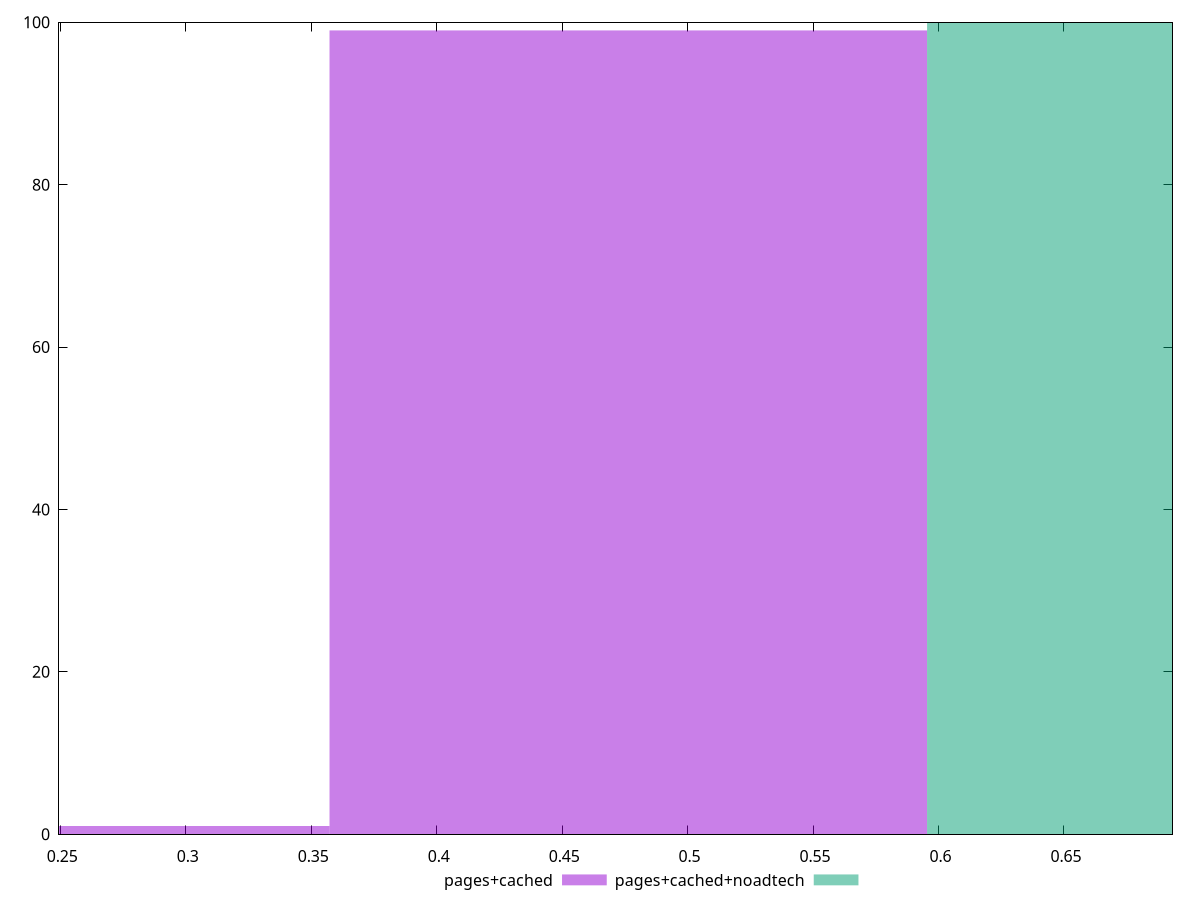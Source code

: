 reset

$pagesCached <<EOF
0.23818581254797344 1
0.4763716250959469 99
EOF

$pagesCachedNoadtech <<EOF
0.7145574376439203 100
EOF

set key outside below
set boxwidth 0.23818581254797344
set xrange [0.2494536790728163:0.6932834207501699]
set yrange [0:100]
set trange [0:100]
set style fill transparent solid 0.5 noborder
set terminal svg size 640, 500 enhanced background rgb 'white'
set output "report_00026_2021-02-22T21:38:55.199Z/meta/pScore/comparison/histogram/1_vs_2.svg"

plot $pagesCached title "pages+cached" with boxes, \
     $pagesCachedNoadtech title "pages+cached+noadtech" with boxes

reset
